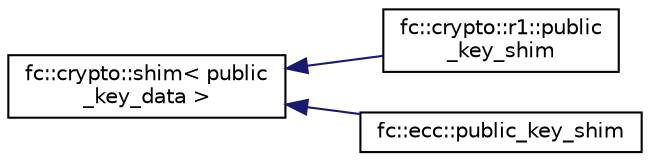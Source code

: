 digraph "Graphical Class Hierarchy"
{
  edge [fontname="Helvetica",fontsize="10",labelfontname="Helvetica",labelfontsize="10"];
  node [fontname="Helvetica",fontsize="10",shape=record];
  rankdir="LR";
  Node0 [label="fc::crypto::shim\< public\l_key_data \>",height=0.2,width=0.4,color="black", fillcolor="white", style="filled",URL="$structfc_1_1crypto_1_1shim.html"];
  Node0 -> Node1 [dir="back",color="midnightblue",fontsize="10",style="solid",fontname="Helvetica"];
  Node1 [label="fc::crypto::r1::public\l_key_shim",height=0.2,width=0.4,color="black", fillcolor="white", style="filled",URL="$structfc_1_1crypto_1_1r1_1_1public__key__shim.html"];
  Node0 -> Node2 [dir="back",color="midnightblue",fontsize="10",style="solid",fontname="Helvetica"];
  Node2 [label="fc::ecc::public_key_shim",height=0.2,width=0.4,color="black", fillcolor="white", style="filled",URL="$structfc_1_1ecc_1_1public__key__shim.html"];
}

